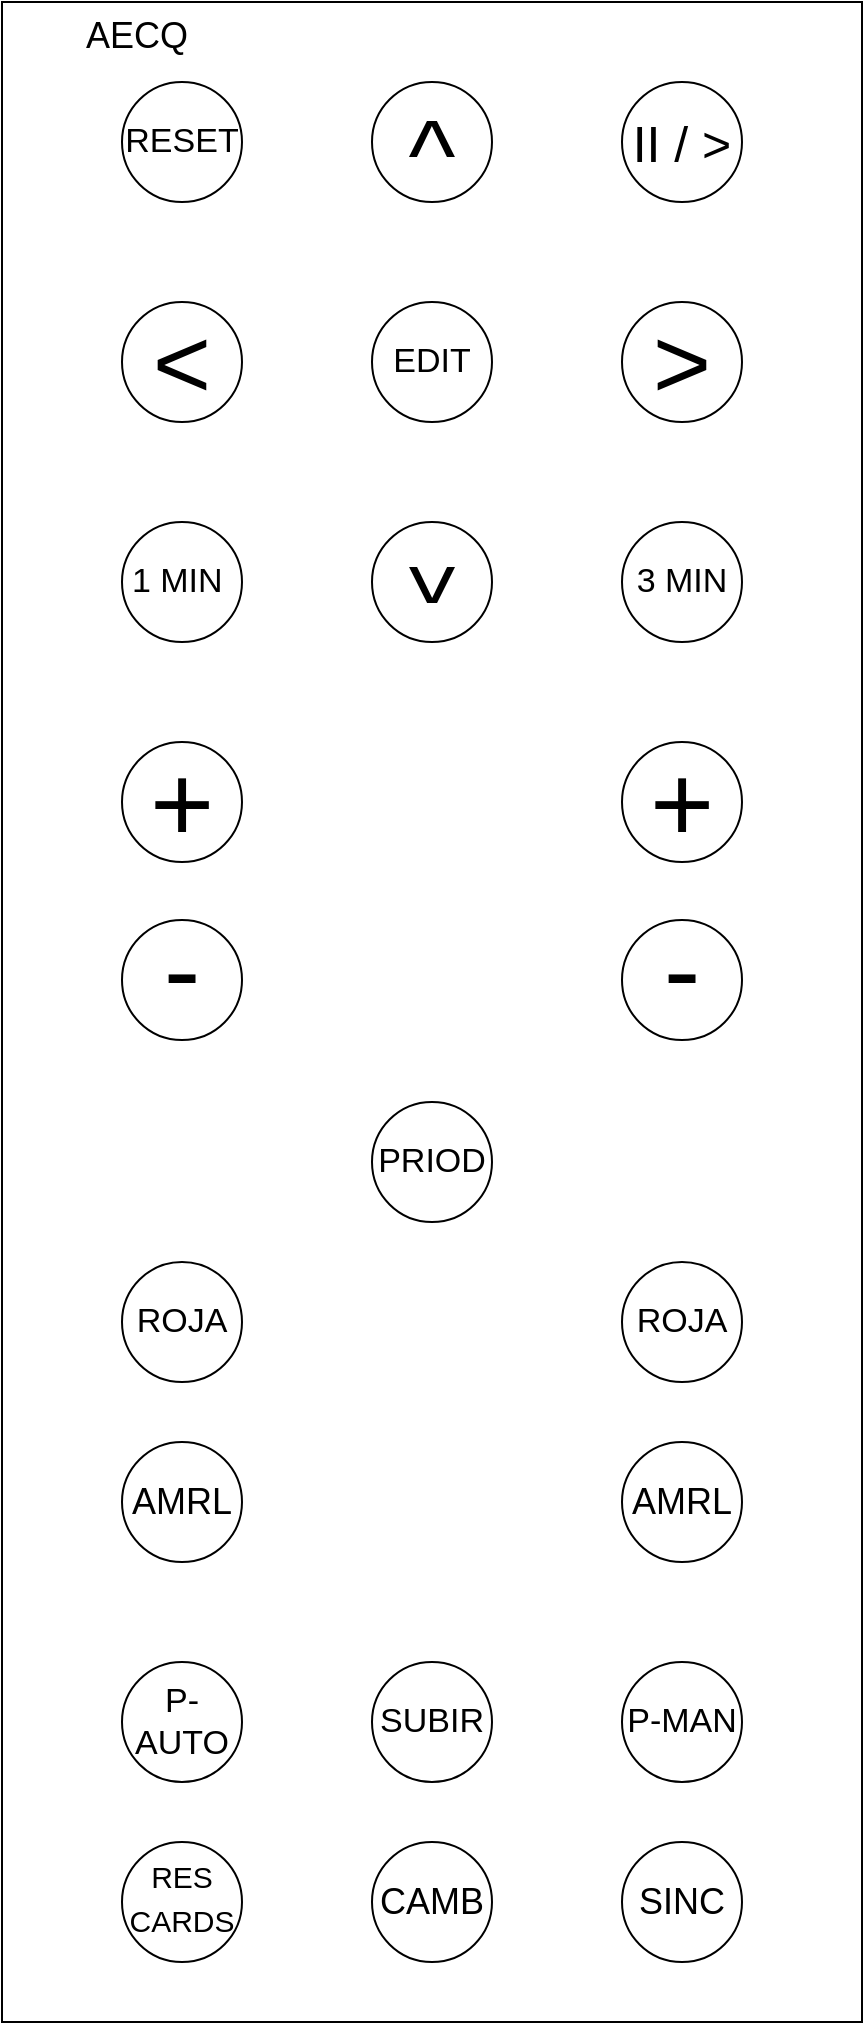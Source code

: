<mxfile version="21.3.7" type="device">
  <diagram id="pCTMBsWfFFg7g4Bz8OoT" name="Page-1">
    <mxGraphModel dx="1257" dy="746" grid="1" gridSize="10" guides="1" tooltips="1" connect="1" arrows="1" fold="1" page="1" pageScale="1" pageWidth="850" pageHeight="1100" math="0" shadow="0">
      <root>
        <mxCell id="0" />
        <mxCell id="1" parent="0" />
        <mxCell id="8WUqX0Ghef32OuJRJESN-2" value="&lt;blockquote style=&quot;margin: 0 0 0 40px; border: none; padding: 0px;&quot;&gt;&lt;font style=&quot;font-size: 18px;&quot;&gt;AECQ&lt;/font&gt;&lt;/blockquote&gt;" style="rounded=0;whiteSpace=wrap;html=1;verticalAlign=top;align=left;labelPosition=center;verticalLabelPosition=middle;" parent="1" vertex="1">
          <mxGeometry x="210" y="50" width="430" height="1010" as="geometry" />
        </mxCell>
        <mxCell id="8WUqX0Ghef32OuJRJESN-4" value="SINC" style="ellipse;whiteSpace=wrap;html=1;aspect=fixed;fontSize=18;" parent="1" vertex="1">
          <mxGeometry x="520" y="970" width="60" height="60" as="geometry" />
        </mxCell>
        <mxCell id="8WUqX0Ghef32OuJRJESN-5" value="&lt;font style=&quot;font-size: 15px;&quot;&gt;RES CARDS&lt;/font&gt;" style="ellipse;whiteSpace=wrap;html=1;aspect=fixed;fontSize=18;verticalAlign=top;horizontal=1;" parent="1" vertex="1">
          <mxGeometry x="270" y="970" width="60" height="60" as="geometry" />
        </mxCell>
        <mxCell id="8WUqX0Ghef32OuJRJESN-6" value="P-MAN" style="ellipse;whiteSpace=wrap;html=1;aspect=fixed;fontSize=17;" parent="1" vertex="1">
          <mxGeometry x="520" y="880" width="60" height="60" as="geometry" />
        </mxCell>
        <mxCell id="8WUqX0Ghef32OuJRJESN-7" value="P-AUTO" style="ellipse;whiteSpace=wrap;html=1;aspect=fixed;fontSize=17;" parent="1" vertex="1">
          <mxGeometry x="270" y="880" width="60" height="60" as="geometry" />
        </mxCell>
        <mxCell id="8WUqX0Ghef32OuJRJESN-12" value="AMRL" style="ellipse;whiteSpace=wrap;html=1;aspect=fixed;fontSize=18;" parent="1" vertex="1">
          <mxGeometry x="520" y="770" width="60" height="60" as="geometry" />
        </mxCell>
        <mxCell id="8WUqX0Ghef32OuJRJESN-13" value="AMRL" style="ellipse;whiteSpace=wrap;html=1;aspect=fixed;fontSize=18;" parent="1" vertex="1">
          <mxGeometry x="270" y="770" width="60" height="60" as="geometry" />
        </mxCell>
        <mxCell id="8WUqX0Ghef32OuJRJESN-14" value="ROJA" style="ellipse;whiteSpace=wrap;html=1;aspect=fixed;fontSize=17;" parent="1" vertex="1">
          <mxGeometry x="520" y="680" width="60" height="60" as="geometry" />
        </mxCell>
        <mxCell id="8WUqX0Ghef32OuJRJESN-15" value="ROJA" style="ellipse;whiteSpace=wrap;html=1;aspect=fixed;fontSize=17;" parent="1" vertex="1">
          <mxGeometry x="270" y="680" width="60" height="60" as="geometry" />
        </mxCell>
        <mxCell id="8WUqX0Ghef32OuJRJESN-16" value="PRIOD" style="ellipse;whiteSpace=wrap;html=1;aspect=fixed;fontSize=17;" parent="1" vertex="1">
          <mxGeometry x="395" y="600" width="60" height="60" as="geometry" />
        </mxCell>
        <mxCell id="8WUqX0Ghef32OuJRJESN-17" value="-" style="ellipse;whiteSpace=wrap;html=1;aspect=fixed;fontSize=55;verticalAlign=bottom;" parent="1" vertex="1">
          <mxGeometry x="520" y="509" width="60" height="60" as="geometry" />
        </mxCell>
        <mxCell id="8WUqX0Ghef32OuJRJESN-18" value="-" style="ellipse;whiteSpace=wrap;html=1;aspect=fixed;fontSize=55;verticalAlign=bottom;" parent="1" vertex="1">
          <mxGeometry x="270" y="509" width="60" height="60" as="geometry" />
        </mxCell>
        <mxCell id="8WUqX0Ghef32OuJRJESN-19" value="+" style="ellipse;whiteSpace=wrap;html=1;aspect=fixed;fontSize=55;" parent="1" vertex="1">
          <mxGeometry x="520" y="420" width="60" height="60" as="geometry" />
        </mxCell>
        <mxCell id="8WUqX0Ghef32OuJRJESN-20" value="+" style="ellipse;whiteSpace=wrap;html=1;aspect=fixed;fontSize=55;" parent="1" vertex="1">
          <mxGeometry x="270" y="420" width="60" height="60" as="geometry" />
        </mxCell>
        <mxCell id="8WUqX0Ghef32OuJRJESN-21" value="1 MIN&amp;nbsp;" style="ellipse;whiteSpace=wrap;html=1;aspect=fixed;fontSize=17;" parent="1" vertex="1">
          <mxGeometry x="270" y="310" width="60" height="60" as="geometry" />
        </mxCell>
        <mxCell id="8WUqX0Ghef32OuJRJESN-22" value="3 MIN" style="ellipse;whiteSpace=wrap;html=1;aspect=fixed;fontSize=17;" parent="1" vertex="1">
          <mxGeometry x="520" y="310" width="60" height="60" as="geometry" />
        </mxCell>
        <mxCell id="8WUqX0Ghef32OuJRJESN-23" value="EDIT" style="ellipse;whiteSpace=wrap;html=1;aspect=fixed;fontSize=17;" parent="1" vertex="1">
          <mxGeometry x="395" y="200" width="60" height="60" as="geometry" />
        </mxCell>
        <mxCell id="8WUqX0Ghef32OuJRJESN-24" value="&amp;lt;" style="ellipse;whiteSpace=wrap;html=1;aspect=fixed;fontSize=50;verticalAlign=middle;" parent="1" vertex="1">
          <mxGeometry x="270" y="200" width="60" height="60" as="geometry" />
        </mxCell>
        <mxCell id="8WUqX0Ghef32OuJRJESN-26" value="&amp;gt;" style="ellipse;whiteSpace=wrap;html=1;aspect=fixed;fontSize=50;verticalAlign=middle;direction=east;rotation=0;" parent="1" vertex="1">
          <mxGeometry x="520" y="200" width="60" height="60" as="geometry" />
        </mxCell>
        <mxCell id="8WUqX0Ghef32OuJRJESN-27" value="SUBIR" style="ellipse;whiteSpace=wrap;html=1;aspect=fixed;fontSize=17;" parent="1" vertex="1">
          <mxGeometry x="395" y="880" width="60" height="60" as="geometry" />
        </mxCell>
        <mxCell id="8WUqX0Ghef32OuJRJESN-28" value="RESET" style="ellipse;whiteSpace=wrap;html=1;aspect=fixed;fontSize=17;verticalAlign=middle;" parent="1" vertex="1">
          <mxGeometry x="270" y="90" width="60" height="60" as="geometry" />
        </mxCell>
        <mxCell id="8WUqX0Ghef32OuJRJESN-29" value="II / &amp;gt;" style="ellipse;whiteSpace=wrap;html=1;aspect=fixed;fontSize=25;verticalAlign=middle;direction=west;rotation=0;" parent="1" vertex="1">
          <mxGeometry x="520" y="90" width="60" height="60" as="geometry" />
        </mxCell>
        <mxCell id="yfO7KqasG3dOJfzioACv-1" value="CAMB" style="ellipse;whiteSpace=wrap;html=1;aspect=fixed;fontSize=18;" parent="1" vertex="1">
          <mxGeometry x="395" y="970" width="60" height="60" as="geometry" />
        </mxCell>
        <mxCell id="yfO7KqasG3dOJfzioACv-2" value="^" style="ellipse;whiteSpace=wrap;html=1;aspect=fixed;fontSize=50;verticalAlign=top;direction=west;rotation=180;" parent="1" vertex="1">
          <mxGeometry x="395" y="310" width="60" height="60" as="geometry" />
        </mxCell>
        <mxCell id="yfO7KqasG3dOJfzioACv-3" value="^" style="ellipse;whiteSpace=wrap;html=1;aspect=fixed;fontSize=50;verticalAlign=top;" parent="1" vertex="1">
          <mxGeometry x="395" y="90" width="60" height="60" as="geometry" />
        </mxCell>
      </root>
    </mxGraphModel>
  </diagram>
</mxfile>
